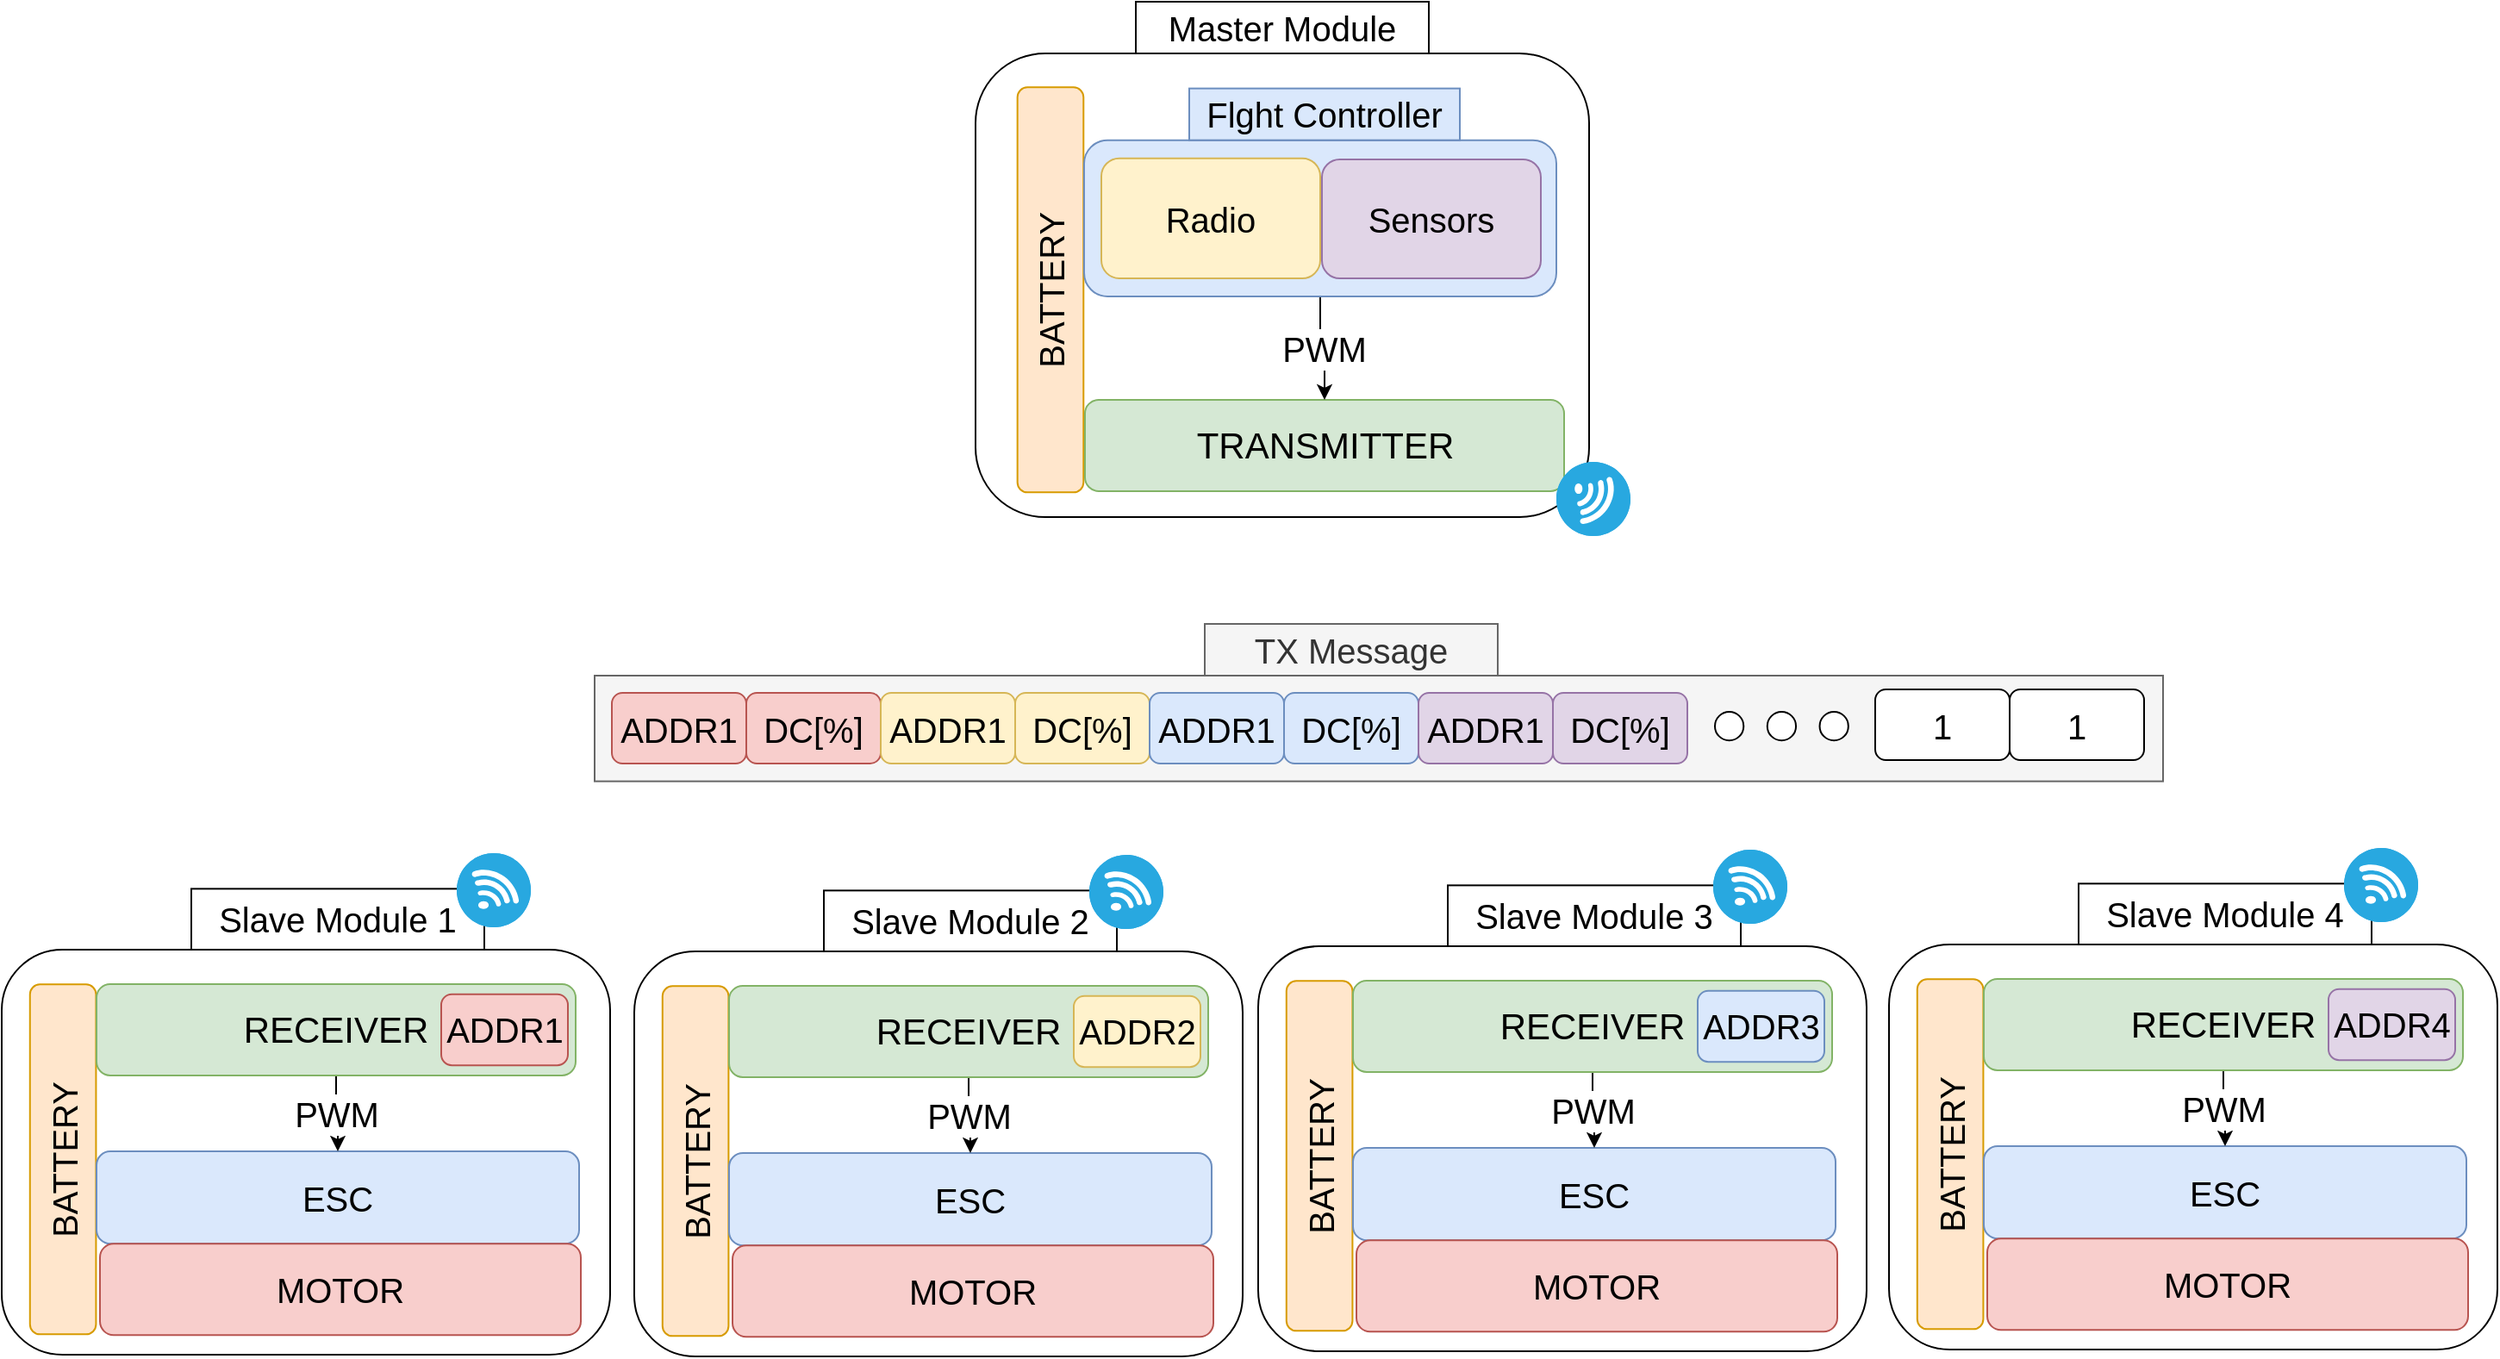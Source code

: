 <mxfile version="21.2.3" type="github">
  <diagram name="Pagina-1" id="vlm6lB6ihGMq4pOWuhoI">
    <mxGraphModel dx="2220" dy="1215" grid="0" gridSize="10" guides="1" tooltips="1" connect="1" arrows="1" fold="1" page="1" pageScale="1" pageWidth="1169" pageHeight="827" math="0" shadow="0">
      <root>
        <mxCell id="0" />
        <mxCell id="1" parent="0" />
        <mxCell id="eKuidUdOacCKyUzt9Vm6-3" value="" style="group" vertex="1" connectable="0" parent="1">
          <mxGeometry x="4" y="525" width="353" height="291" as="geometry" />
        </mxCell>
        <mxCell id="P0oKsgv2b1vY-4PQph8e-29" value="" style="rounded=1;whiteSpace=wrap;html=1;" parent="eKuidUdOacCKyUzt9Vm6-3" vertex="1">
          <mxGeometry y="56" width="353" height="235" as="geometry" />
        </mxCell>
        <mxCell id="P0oKsgv2b1vY-4PQph8e-30" value="&lt;font style=&quot;font-size: 20px;&quot;&gt;Slave Module 1&lt;/font&gt;" style="rounded=0;whiteSpace=wrap;html=1;" parent="eKuidUdOacCKyUzt9Vm6-3" vertex="1">
          <mxGeometry x="110" y="20.686" width="170" height="35.312" as="geometry" />
        </mxCell>
        <mxCell id="P0oKsgv2b1vY-4PQph8e-31" value="&lt;font style=&quot;font-size: 20px;&quot;&gt;BATTERY&lt;br&gt;&lt;/font&gt;" style="rounded=1;whiteSpace=wrap;html=1;fillColor=#ffe6cc;strokeColor=#d79b00;rotation=-90;" parent="eKuidUdOacCKyUzt9Vm6-3" vertex="1">
          <mxGeometry x="-65.94" y="158.51" width="202.98" height="38.32" as="geometry" />
        </mxCell>
        <mxCell id="P0oKsgv2b1vY-4PQph8e-32" value="&lt;font style=&quot;font-size: 20px;&quot;&gt;ESC&lt;/font&gt;" style="rounded=1;whiteSpace=wrap;html=1;fillColor=#dae8fc;strokeColor=#6c8ebf;" parent="eKuidUdOacCKyUzt9Vm6-3" vertex="1">
          <mxGeometry x="55" y="173" width="280" height="53.62" as="geometry" />
        </mxCell>
        <mxCell id="P0oKsgv2b1vY-4PQph8e-34" value="&lt;font style=&quot;font-size: 20px;&quot;&gt;PWM&lt;/font&gt;" style="edgeStyle=orthogonalEdgeStyle;rounded=0;orthogonalLoop=1;jettySize=auto;html=1;exitX=0.5;exitY=1;exitDx=0;exitDy=0;entryX=0.5;entryY=0;entryDx=0;entryDy=0;" parent="eKuidUdOacCKyUzt9Vm6-3" source="P0oKsgv2b1vY-4PQph8e-35" target="P0oKsgv2b1vY-4PQph8e-32" edge="1">
          <mxGeometry relative="1" as="geometry" />
        </mxCell>
        <mxCell id="P0oKsgv2b1vY-4PQph8e-35" value="&lt;font style=&quot;font-size: 21px;&quot;&gt;RECEIVER&lt;br&gt;&lt;/font&gt;" style="rounded=1;whiteSpace=wrap;html=1;fillColor=#d5e8d4;strokeColor=#82b366;align=center;" parent="eKuidUdOacCKyUzt9Vm6-3" vertex="1">
          <mxGeometry x="55" y="75.98" width="278" height="52.97" as="geometry" />
        </mxCell>
        <mxCell id="P0oKsgv2b1vY-4PQph8e-37" value="&lt;font style=&quot;font-size: 20px;&quot;&gt;ADDR1&lt;/font&gt;" style="rounded=1;whiteSpace=wrap;html=1;fillColor=#f8cecc;strokeColor=#b85450;" parent="eKuidUdOacCKyUzt9Vm6-3" vertex="1">
          <mxGeometry x="255" y="81.865" width="73.5" height="41.198" as="geometry" />
        </mxCell>
        <mxCell id="P0oKsgv2b1vY-4PQph8e-33" value="&lt;font style=&quot;font-size: 20px;&quot;&gt;MOTOR&lt;/font&gt;" style="rounded=1;whiteSpace=wrap;html=1;fillColor=#f8cecc;strokeColor=#b85450;" parent="eKuidUdOacCKyUzt9Vm6-3" vertex="1">
          <mxGeometry x="57" y="226.62" width="279" height="53.02" as="geometry" />
        </mxCell>
        <mxCell id="eKuidUdOacCKyUzt9Vm6-2" value="" style="fillColor=#28A8E0;verticalLabelPosition=bottom;sketch=0;html=1;strokeColor=#ffffff;verticalAlign=top;align=center;points=[[0.145,0.145,0],[0.5,0,0],[0.855,0.145,0],[1,0.5,0],[0.855,0.855,0],[0.5,1,0],[0.145,0.855,0],[0,0.5,0]];pointerEvents=1;shape=mxgraph.cisco_safe.compositeIcon;bgIcon=ellipse;resIcon=mxgraph.cisco_safe.capability.wireless_connection;" vertex="1" parent="eKuidUdOacCKyUzt9Vm6-3">
          <mxGeometry x="264" width="43" height="43" as="geometry" />
        </mxCell>
        <mxCell id="eKuidUdOacCKyUzt9Vm6-14" value="" style="group" vertex="1" connectable="0" parent="1">
          <mxGeometry x="371" y="526" width="353" height="291" as="geometry" />
        </mxCell>
        <mxCell id="eKuidUdOacCKyUzt9Vm6-15" value="" style="rounded=1;whiteSpace=wrap;html=1;" vertex="1" parent="eKuidUdOacCKyUzt9Vm6-14">
          <mxGeometry y="56" width="353" height="235" as="geometry" />
        </mxCell>
        <mxCell id="eKuidUdOacCKyUzt9Vm6-16" value="&lt;font style=&quot;font-size: 20px;&quot;&gt;Slave Module 2&lt;br&gt;&lt;/font&gt;" style="rounded=0;whiteSpace=wrap;html=1;" vertex="1" parent="eKuidUdOacCKyUzt9Vm6-14">
          <mxGeometry x="110" y="20.686" width="170" height="35.312" as="geometry" />
        </mxCell>
        <mxCell id="eKuidUdOacCKyUzt9Vm6-17" value="&lt;font style=&quot;font-size: 20px;&quot;&gt;BATTERY&lt;br&gt;&lt;/font&gt;" style="rounded=1;whiteSpace=wrap;html=1;fillColor=#ffe6cc;strokeColor=#d79b00;rotation=-90;" vertex="1" parent="eKuidUdOacCKyUzt9Vm6-14">
          <mxGeometry x="-65.94" y="158.51" width="202.98" height="38.32" as="geometry" />
        </mxCell>
        <mxCell id="eKuidUdOacCKyUzt9Vm6-18" value="&lt;font style=&quot;font-size: 20px;&quot;&gt;ESC&lt;/font&gt;" style="rounded=1;whiteSpace=wrap;html=1;fillColor=#dae8fc;strokeColor=#6c8ebf;" vertex="1" parent="eKuidUdOacCKyUzt9Vm6-14">
          <mxGeometry x="55" y="173" width="280" height="53.62" as="geometry" />
        </mxCell>
        <mxCell id="eKuidUdOacCKyUzt9Vm6-19" value="&lt;font style=&quot;font-size: 20px;&quot;&gt;PWM&lt;/font&gt;" style="edgeStyle=orthogonalEdgeStyle;rounded=0;orthogonalLoop=1;jettySize=auto;html=1;exitX=0.5;exitY=1;exitDx=0;exitDy=0;entryX=0.5;entryY=0;entryDx=0;entryDy=0;" edge="1" parent="eKuidUdOacCKyUzt9Vm6-14" source="eKuidUdOacCKyUzt9Vm6-20" target="eKuidUdOacCKyUzt9Vm6-18">
          <mxGeometry relative="1" as="geometry" />
        </mxCell>
        <mxCell id="eKuidUdOacCKyUzt9Vm6-20" value="&lt;font style=&quot;font-size: 21px;&quot;&gt;RECEIVER&lt;br&gt;&lt;/font&gt;" style="rounded=1;whiteSpace=wrap;html=1;fillColor=#d5e8d4;strokeColor=#82b366;align=center;" vertex="1" parent="eKuidUdOacCKyUzt9Vm6-14">
          <mxGeometry x="55" y="75.98" width="278" height="52.97" as="geometry" />
        </mxCell>
        <mxCell id="eKuidUdOacCKyUzt9Vm6-21" value="&lt;font style=&quot;font-size: 20px;&quot;&gt;ADDR2&lt;/font&gt;" style="rounded=1;whiteSpace=wrap;html=1;fillColor=#fff2cc;strokeColor=#d6b656;" vertex="1" parent="eKuidUdOacCKyUzt9Vm6-14">
          <mxGeometry x="255" y="81.865" width="73.5" height="41.198" as="geometry" />
        </mxCell>
        <mxCell id="eKuidUdOacCKyUzt9Vm6-22" value="&lt;font style=&quot;font-size: 20px;&quot;&gt;MOTOR&lt;/font&gt;" style="rounded=1;whiteSpace=wrap;html=1;fillColor=#f8cecc;strokeColor=#b85450;" vertex="1" parent="eKuidUdOacCKyUzt9Vm6-14">
          <mxGeometry x="57" y="226.62" width="279" height="53.02" as="geometry" />
        </mxCell>
        <mxCell id="eKuidUdOacCKyUzt9Vm6-23" value="" style="fillColor=#28A8E0;verticalLabelPosition=bottom;sketch=0;html=1;strokeColor=#ffffff;verticalAlign=top;align=center;points=[[0.145,0.145,0],[0.5,0,0],[0.855,0.145,0],[1,0.5,0],[0.855,0.855,0],[0.5,1,0],[0.145,0.855,0],[0,0.5,0]];pointerEvents=1;shape=mxgraph.cisco_safe.compositeIcon;bgIcon=ellipse;resIcon=mxgraph.cisco_safe.capability.wireless_connection;" vertex="1" parent="eKuidUdOacCKyUzt9Vm6-14">
          <mxGeometry x="264" width="43" height="43" as="geometry" />
        </mxCell>
        <mxCell id="eKuidUdOacCKyUzt9Vm6-24" value="" style="group" vertex="1" connectable="0" parent="1">
          <mxGeometry x="733" y="523" width="353" height="291" as="geometry" />
        </mxCell>
        <mxCell id="eKuidUdOacCKyUzt9Vm6-25" value="" style="rounded=1;whiteSpace=wrap;html=1;" vertex="1" parent="eKuidUdOacCKyUzt9Vm6-24">
          <mxGeometry y="56" width="353" height="235" as="geometry" />
        </mxCell>
        <mxCell id="eKuidUdOacCKyUzt9Vm6-26" value="&lt;font style=&quot;font-size: 20px;&quot;&gt;Slave Module 3&lt;/font&gt;" style="rounded=0;whiteSpace=wrap;html=1;" vertex="1" parent="eKuidUdOacCKyUzt9Vm6-24">
          <mxGeometry x="110" y="20.686" width="170" height="35.312" as="geometry" />
        </mxCell>
        <mxCell id="eKuidUdOacCKyUzt9Vm6-27" value="&lt;font style=&quot;font-size: 20px;&quot;&gt;BATTERY&lt;br&gt;&lt;/font&gt;" style="rounded=1;whiteSpace=wrap;html=1;fillColor=#ffe6cc;strokeColor=#d79b00;rotation=-90;" vertex="1" parent="eKuidUdOacCKyUzt9Vm6-24">
          <mxGeometry x="-65.94" y="158.51" width="202.98" height="38.32" as="geometry" />
        </mxCell>
        <mxCell id="eKuidUdOacCKyUzt9Vm6-28" value="&lt;font style=&quot;font-size: 20px;&quot;&gt;ESC&lt;/font&gt;" style="rounded=1;whiteSpace=wrap;html=1;fillColor=#dae8fc;strokeColor=#6c8ebf;" vertex="1" parent="eKuidUdOacCKyUzt9Vm6-24">
          <mxGeometry x="55" y="173" width="280" height="53.62" as="geometry" />
        </mxCell>
        <mxCell id="eKuidUdOacCKyUzt9Vm6-29" value="&lt;font style=&quot;font-size: 20px;&quot;&gt;PWM&lt;/font&gt;" style="edgeStyle=orthogonalEdgeStyle;rounded=0;orthogonalLoop=1;jettySize=auto;html=1;exitX=0.5;exitY=1;exitDx=0;exitDy=0;entryX=0.5;entryY=0;entryDx=0;entryDy=0;" edge="1" parent="eKuidUdOacCKyUzt9Vm6-24" source="eKuidUdOacCKyUzt9Vm6-30" target="eKuidUdOacCKyUzt9Vm6-28">
          <mxGeometry relative="1" as="geometry" />
        </mxCell>
        <mxCell id="eKuidUdOacCKyUzt9Vm6-30" value="&lt;font style=&quot;font-size: 21px;&quot;&gt;RECEIVER&lt;br&gt;&lt;/font&gt;" style="rounded=1;whiteSpace=wrap;html=1;fillColor=#d5e8d4;strokeColor=#82b366;align=center;" vertex="1" parent="eKuidUdOacCKyUzt9Vm6-24">
          <mxGeometry x="55" y="75.98" width="278" height="52.97" as="geometry" />
        </mxCell>
        <mxCell id="eKuidUdOacCKyUzt9Vm6-31" value="&lt;font style=&quot;font-size: 20px;&quot;&gt;ADDR3&lt;/font&gt;" style="rounded=1;whiteSpace=wrap;html=1;fillColor=#dae8fc;strokeColor=#6c8ebf;" vertex="1" parent="eKuidUdOacCKyUzt9Vm6-24">
          <mxGeometry x="255" y="81.865" width="73.5" height="41.198" as="geometry" />
        </mxCell>
        <mxCell id="eKuidUdOacCKyUzt9Vm6-32" value="&lt;font style=&quot;font-size: 20px;&quot;&gt;MOTOR&lt;/font&gt;" style="rounded=1;whiteSpace=wrap;html=1;fillColor=#f8cecc;strokeColor=#b85450;" vertex="1" parent="eKuidUdOacCKyUzt9Vm6-24">
          <mxGeometry x="57" y="226.62" width="279" height="53.02" as="geometry" />
        </mxCell>
        <mxCell id="eKuidUdOacCKyUzt9Vm6-33" value="" style="fillColor=#28A8E0;verticalLabelPosition=bottom;sketch=0;html=1;strokeColor=#ffffff;verticalAlign=top;align=center;points=[[0.145,0.145,0],[0.5,0,0],[0.855,0.145,0],[1,0.5,0],[0.855,0.855,0],[0.5,1,0],[0.145,0.855,0],[0,0.5,0]];pointerEvents=1;shape=mxgraph.cisco_safe.compositeIcon;bgIcon=ellipse;resIcon=mxgraph.cisco_safe.capability.wireless_connection;" vertex="1" parent="eKuidUdOacCKyUzt9Vm6-24">
          <mxGeometry x="264" width="43" height="43" as="geometry" />
        </mxCell>
        <mxCell id="eKuidUdOacCKyUzt9Vm6-34" value="" style="group;" vertex="1" connectable="0" parent="1">
          <mxGeometry x="1099" y="522" width="353" height="291" as="geometry" />
        </mxCell>
        <mxCell id="eKuidUdOacCKyUzt9Vm6-35" value="" style="rounded=1;whiteSpace=wrap;html=1;" vertex="1" parent="eKuidUdOacCKyUzt9Vm6-34">
          <mxGeometry y="56" width="353" height="235" as="geometry" />
        </mxCell>
        <mxCell id="eKuidUdOacCKyUzt9Vm6-36" value="&lt;font style=&quot;font-size: 20px;&quot;&gt;Slave Module 4&lt;/font&gt;" style="rounded=0;whiteSpace=wrap;html=1;" vertex="1" parent="eKuidUdOacCKyUzt9Vm6-34">
          <mxGeometry x="110" y="20.686" width="170" height="35.312" as="geometry" />
        </mxCell>
        <mxCell id="eKuidUdOacCKyUzt9Vm6-37" value="&lt;font style=&quot;font-size: 20px;&quot;&gt;BATTERY&lt;br&gt;&lt;/font&gt;" style="rounded=1;whiteSpace=wrap;html=1;fillColor=#ffe6cc;strokeColor=#d79b00;rotation=-90;" vertex="1" parent="eKuidUdOacCKyUzt9Vm6-34">
          <mxGeometry x="-65.94" y="158.51" width="202.98" height="38.32" as="geometry" />
        </mxCell>
        <mxCell id="eKuidUdOacCKyUzt9Vm6-38" value="&lt;font style=&quot;font-size: 20px;&quot;&gt;ESC&lt;/font&gt;" style="rounded=1;whiteSpace=wrap;html=1;fillColor=#dae8fc;strokeColor=#6c8ebf;" vertex="1" parent="eKuidUdOacCKyUzt9Vm6-34">
          <mxGeometry x="55" y="173" width="280" height="53.62" as="geometry" />
        </mxCell>
        <mxCell id="eKuidUdOacCKyUzt9Vm6-39" value="&lt;font style=&quot;font-size: 20px;&quot;&gt;PWM&lt;/font&gt;" style="edgeStyle=orthogonalEdgeStyle;rounded=0;orthogonalLoop=1;jettySize=auto;html=1;exitX=0.5;exitY=1;exitDx=0;exitDy=0;entryX=0.5;entryY=0;entryDx=0;entryDy=0;" edge="1" parent="eKuidUdOacCKyUzt9Vm6-34" source="eKuidUdOacCKyUzt9Vm6-40" target="eKuidUdOacCKyUzt9Vm6-38">
          <mxGeometry relative="1" as="geometry" />
        </mxCell>
        <mxCell id="eKuidUdOacCKyUzt9Vm6-40" value="&lt;font style=&quot;font-size: 21px;&quot;&gt;RECEIVER&lt;br&gt;&lt;/font&gt;" style="rounded=1;whiteSpace=wrap;html=1;fillColor=#d5e8d4;strokeColor=#82b366;align=center;" vertex="1" parent="eKuidUdOacCKyUzt9Vm6-34">
          <mxGeometry x="55" y="75.98" width="278" height="52.97" as="geometry" />
        </mxCell>
        <mxCell id="eKuidUdOacCKyUzt9Vm6-41" value="&lt;font style=&quot;font-size: 20px;&quot;&gt;ADDR4&lt;/font&gt;" style="rounded=1;whiteSpace=wrap;html=1;fillColor=#e1d5e7;strokeColor=#9673a6;" vertex="1" parent="eKuidUdOacCKyUzt9Vm6-34">
          <mxGeometry x="255" y="81.865" width="73.5" height="41.198" as="geometry" />
        </mxCell>
        <mxCell id="eKuidUdOacCKyUzt9Vm6-42" value="&lt;font style=&quot;font-size: 20px;&quot;&gt;MOTOR&lt;/font&gt;" style="rounded=1;whiteSpace=wrap;html=1;fillColor=#f8cecc;strokeColor=#b85450;" vertex="1" parent="eKuidUdOacCKyUzt9Vm6-34">
          <mxGeometry x="57" y="226.62" width="279" height="53.02" as="geometry" />
        </mxCell>
        <mxCell id="eKuidUdOacCKyUzt9Vm6-43" value="" style="fillColor=#28A8E0;verticalLabelPosition=bottom;sketch=0;html=1;strokeColor=#ffffff;verticalAlign=top;align=center;points=[[0.145,0.145,0],[0.5,0,0],[0.855,0.145,0],[1,0.5,0],[0.855,0.855,0],[0.5,1,0],[0.145,0.855,0],[0,0.5,0]];pointerEvents=1;shape=mxgraph.cisco_safe.compositeIcon;bgIcon=ellipse;resIcon=mxgraph.cisco_safe.capability.wireless_connection;" vertex="1" parent="eKuidUdOacCKyUzt9Vm6-34">
          <mxGeometry x="264" width="43" height="43" as="geometry" />
        </mxCell>
        <mxCell id="eKuidUdOacCKyUzt9Vm6-47" value="" style="group" vertex="1" connectable="0" parent="1">
          <mxGeometry x="569" y="31" width="356" height="299" as="geometry" />
        </mxCell>
        <mxCell id="P0oKsgv2b1vY-4PQph8e-1" value="" style="rounded=1;whiteSpace=wrap;html=1;" parent="eKuidUdOacCKyUzt9Vm6-47" vertex="1">
          <mxGeometry y="30" width="356" height="269" as="geometry" />
        </mxCell>
        <mxCell id="P0oKsgv2b1vY-4PQph8e-2" value="&lt;font style=&quot;font-size: 20px;&quot;&gt;Master Module&lt;/font&gt;" style="rounded=0;whiteSpace=wrap;html=1;" parent="eKuidUdOacCKyUzt9Vm6-47" vertex="1">
          <mxGeometry x="93" width="170" height="30" as="geometry" />
        </mxCell>
        <mxCell id="eKuidUdOacCKyUzt9Vm6-44" value="&lt;font style=&quot;font-size: 20px;&quot;&gt;BATTERY&lt;br&gt;&lt;/font&gt;" style="rounded=1;whiteSpace=wrap;html=1;fillColor=#ffe6cc;strokeColor=#d79b00;rotation=-90;" vertex="1" parent="eKuidUdOacCKyUzt9Vm6-47">
          <mxGeometry x="-74" y="148" width="234.98" height="38.32" as="geometry" />
        </mxCell>
        <mxCell id="eKuidUdOacCKyUzt9Vm6-45" value="&lt;font style=&quot;font-size: 21px;&quot;&gt;TRANSMITTER&lt;br&gt;&lt;/font&gt;" style="rounded=1;whiteSpace=wrap;html=1;fillColor=#d5e8d4;strokeColor=#82b366;align=center;" vertex="1" parent="eKuidUdOacCKyUzt9Vm6-47">
          <mxGeometry x="63.5" y="231" width="278" height="52.97" as="geometry" />
        </mxCell>
        <mxCell id="eKuidUdOacCKyUzt9Vm6-46" value="&lt;font style=&quot;font-size: 20px;&quot;&gt;PWM&lt;/font&gt;" style="edgeStyle=orthogonalEdgeStyle;rounded=0;orthogonalLoop=1;jettySize=auto;html=1;exitX=0.5;exitY=1;exitDx=0;exitDy=0;entryX=0.5;entryY=0;entryDx=0;entryDy=0;" edge="1" parent="eKuidUdOacCKyUzt9Vm6-47" source="P0oKsgv2b1vY-4PQph8e-7" target="eKuidUdOacCKyUzt9Vm6-45">
          <mxGeometry relative="1" as="geometry" />
        </mxCell>
        <mxCell id="P0oKsgv2b1vY-4PQph8e-7" value="" style="rounded=1;whiteSpace=wrap;html=1;fillColor=#dae8fc;strokeColor=#6c8ebf;" parent="eKuidUdOacCKyUzt9Vm6-47" vertex="1">
          <mxGeometry x="63" y="80.32" width="274" height="90.68" as="geometry" />
        </mxCell>
        <mxCell id="P0oKsgv2b1vY-4PQph8e-8" value="&lt;font style=&quot;font-size: 20px;&quot;&gt;Sensors&lt;/font&gt;" style="rounded=1;whiteSpace=wrap;html=1;fillColor=#e1d5e7;strokeColor=#9673a6;" parent="eKuidUdOacCKyUzt9Vm6-47" vertex="1">
          <mxGeometry x="201" y="91.5" width="127" height="69" as="geometry" />
        </mxCell>
        <mxCell id="P0oKsgv2b1vY-4PQph8e-9" value="&lt;font style=&quot;font-size: 20px;&quot;&gt;Radio&lt;/font&gt;" style="rounded=1;whiteSpace=wrap;html=1;fillColor=#fff2cc;strokeColor=#d6b656;" parent="eKuidUdOacCKyUzt9Vm6-47" vertex="1">
          <mxGeometry x="73" y="90.82" width="127" height="69.68" as="geometry" />
        </mxCell>
        <mxCell id="P0oKsgv2b1vY-4PQph8e-10" value="&lt;font style=&quot;font-size: 20px;&quot;&gt;Flght Controller&lt;/font&gt;" style="rounded=0;whiteSpace=wrap;html=1;fillColor=#dae8fc;strokeColor=#6c8ebf;" parent="eKuidUdOacCKyUzt9Vm6-47" vertex="1">
          <mxGeometry x="124" y="50.32" width="157" height="30" as="geometry" />
        </mxCell>
        <mxCell id="P0oKsgv2b1vY-4PQph8e-3" value="" style="fillColor=#28A8E0;verticalLabelPosition=bottom;sketch=0;html=1;strokeColor=#ffffff;verticalAlign=top;align=center;points=[[0.145,0.145,0],[0.5,0,0],[0.855,0.145,0],[1,0.5,0],[0.855,0.855,0],[0.5,1,0],[0.145,0.855,0],[0,0.5,0]];pointerEvents=1;shape=mxgraph.cisco_safe.compositeIcon;bgIcon=ellipse;resIcon=mxgraph.cisco_safe.capability.wireless_connection;rotation=90;" parent="1" vertex="1">
          <mxGeometry x="906" y="298" width="43" height="43" as="geometry" />
        </mxCell>
        <mxCell id="eKuidUdOacCKyUzt9Vm6-64" value="" style="group" vertex="1" connectable="0" parent="1">
          <mxGeometry x="348" y="392" width="910" height="91.32" as="geometry" />
        </mxCell>
        <mxCell id="P0oKsgv2b1vY-4PQph8e-13" value="" style="rounded=0;whiteSpace=wrap;html=1;fillColor=#f5f5f5;fontColor=#333333;strokeColor=#666666;" parent="eKuidUdOacCKyUzt9Vm6-64" vertex="1">
          <mxGeometry y="30" width="910" height="61.32" as="geometry" />
        </mxCell>
        <mxCell id="P0oKsgv2b1vY-4PQph8e-27" value="&lt;font style=&quot;font-size: 20px;&quot;&gt;TX Message&lt;/font&gt;" style="rounded=0;whiteSpace=wrap;html=1;fillColor=#f5f5f5;fontColor=#333333;strokeColor=#666666;" parent="eKuidUdOacCKyUzt9Vm6-64" vertex="1">
          <mxGeometry x="354" width="170" height="30" as="geometry" />
        </mxCell>
        <mxCell id="P0oKsgv2b1vY-4PQph8e-14" value="&lt;font style=&quot;font-size: 20px;&quot;&gt;ADDR1&lt;/font&gt;" style="rounded=1;whiteSpace=wrap;html=1;fillColor=#f8cecc;strokeColor=#b85450;" parent="eKuidUdOacCKyUzt9Vm6-64" vertex="1">
          <mxGeometry x="10" y="40" width="78" height="41" as="geometry" />
        </mxCell>
        <mxCell id="eKuidUdOacCKyUzt9Vm6-49" value="&lt;font style=&quot;font-size: 20px;&quot;&gt;DC[%]&lt;/font&gt;" style="rounded=1;whiteSpace=wrap;html=1;fillColor=#f8cecc;strokeColor=#b85450;" vertex="1" parent="eKuidUdOacCKyUzt9Vm6-64">
          <mxGeometry x="88" y="40" width="78" height="41" as="geometry" />
        </mxCell>
        <mxCell id="eKuidUdOacCKyUzt9Vm6-50" value="&lt;font style=&quot;font-size: 20px;&quot;&gt;ADDR1&lt;/font&gt;" style="rounded=1;whiteSpace=wrap;html=1;fillColor=#fff2cc;strokeColor=#d6b656;" vertex="1" parent="eKuidUdOacCKyUzt9Vm6-64">
          <mxGeometry x="166" y="40" width="78" height="41" as="geometry" />
        </mxCell>
        <mxCell id="eKuidUdOacCKyUzt9Vm6-51" value="&lt;font style=&quot;font-size: 20px;&quot;&gt;DC[%]&lt;/font&gt;" style="rounded=1;whiteSpace=wrap;html=1;fillColor=#fff2cc;strokeColor=#d6b656;" vertex="1" parent="eKuidUdOacCKyUzt9Vm6-64">
          <mxGeometry x="244" y="40" width="78" height="41" as="geometry" />
        </mxCell>
        <mxCell id="eKuidUdOacCKyUzt9Vm6-52" value="&lt;font style=&quot;font-size: 20px;&quot;&gt;ADDR1&lt;/font&gt;" style="rounded=1;whiteSpace=wrap;html=1;fillColor=#dae8fc;strokeColor=#6c8ebf;" vertex="1" parent="eKuidUdOacCKyUzt9Vm6-64">
          <mxGeometry x="322" y="40" width="78" height="41" as="geometry" />
        </mxCell>
        <mxCell id="eKuidUdOacCKyUzt9Vm6-53" value="&lt;font style=&quot;font-size: 20px;&quot;&gt;DC[%]&lt;/font&gt;" style="rounded=1;whiteSpace=wrap;html=1;fillColor=#dae8fc;strokeColor=#6c8ebf;" vertex="1" parent="eKuidUdOacCKyUzt9Vm6-64">
          <mxGeometry x="400" y="40" width="78" height="41" as="geometry" />
        </mxCell>
        <mxCell id="eKuidUdOacCKyUzt9Vm6-54" value="&lt;font style=&quot;font-size: 20px;&quot;&gt;ADDR1&lt;/font&gt;" style="rounded=1;whiteSpace=wrap;html=1;fillColor=#e1d5e7;strokeColor=#9673a6;" vertex="1" parent="eKuidUdOacCKyUzt9Vm6-64">
          <mxGeometry x="478" y="40" width="78" height="41" as="geometry" />
        </mxCell>
        <mxCell id="eKuidUdOacCKyUzt9Vm6-55" value="&lt;font style=&quot;font-size: 20px;&quot;&gt;DC[%]&lt;/font&gt;" style="rounded=1;whiteSpace=wrap;html=1;fillColor=#e1d5e7;strokeColor=#9673a6;" vertex="1" parent="eKuidUdOacCKyUzt9Vm6-64">
          <mxGeometry x="556" y="40" width="78" height="41" as="geometry" />
        </mxCell>
        <mxCell id="eKuidUdOacCKyUzt9Vm6-56" value="&lt;font style=&quot;font-size: 20px;&quot;&gt;1&lt;/font&gt;" style="rounded=1;whiteSpace=wrap;html=1;" vertex="1" parent="eKuidUdOacCKyUzt9Vm6-64">
          <mxGeometry x="743" y="38" width="78" height="41" as="geometry" />
        </mxCell>
        <mxCell id="eKuidUdOacCKyUzt9Vm6-57" value="&lt;font style=&quot;font-size: 20px;&quot;&gt;1&lt;/font&gt;" style="rounded=1;whiteSpace=wrap;html=1;" vertex="1" parent="eKuidUdOacCKyUzt9Vm6-64">
          <mxGeometry x="821" y="38" width="78" height="41" as="geometry" />
        </mxCell>
        <mxCell id="eKuidUdOacCKyUzt9Vm6-63" value="" style="group" vertex="1" connectable="0" parent="eKuidUdOacCKyUzt9Vm6-64">
          <mxGeometry x="650" y="51" width="77.41" height="16.637" as="geometry" />
        </mxCell>
        <mxCell id="eKuidUdOacCKyUzt9Vm6-58" value="" style="ellipse;whiteSpace=wrap;html=1;aspect=fixed;" vertex="1" parent="eKuidUdOacCKyUzt9Vm6-63">
          <mxGeometry width="16.637" height="16.637" as="geometry" />
        </mxCell>
        <mxCell id="eKuidUdOacCKyUzt9Vm6-59" value="" style="ellipse;whiteSpace=wrap;html=1;aspect=fixed;" vertex="1" parent="eKuidUdOacCKyUzt9Vm6-63">
          <mxGeometry x="30.387" width="16.637" height="16.637" as="geometry" />
        </mxCell>
        <mxCell id="eKuidUdOacCKyUzt9Vm6-60" value="" style="ellipse;whiteSpace=wrap;html=1;aspect=fixed;" vertex="1" parent="eKuidUdOacCKyUzt9Vm6-63">
          <mxGeometry x="60.773" width="16.637" height="16.637" as="geometry" />
        </mxCell>
      </root>
    </mxGraphModel>
  </diagram>
</mxfile>
